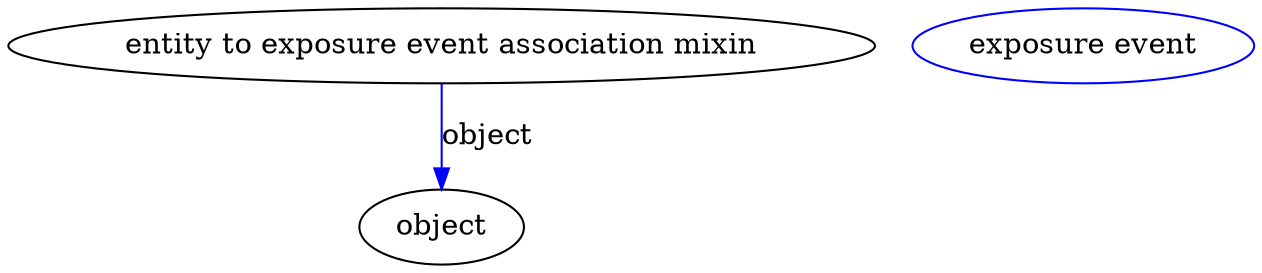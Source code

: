 digraph {
	graph [bb="0,0,597.87,123"];
	node [label="\N"];
	"entity to exposure event association mixin"	 [height=0.5,
		label="entity to exposure event association mixin",
		pos="207.98,105",
		width=5.7773];
	object	 [height=0.5,
		pos="207.98,18",
		width=1.1013];
	"entity to exposure event association mixin" -> object	 [color=blue,
		label=object,
		lp="230.48,61.5",
		pos="e,207.98,36.003 207.98,86.974 207.98,75.192 207.98,59.561 207.98,46.158",
		style=solid];
	"entity to exposure event association mixin_object"	 [color=blue,
		height=0.5,
		label="exposure event",
		pos="515.98,105",
		width=2.2748];
}
